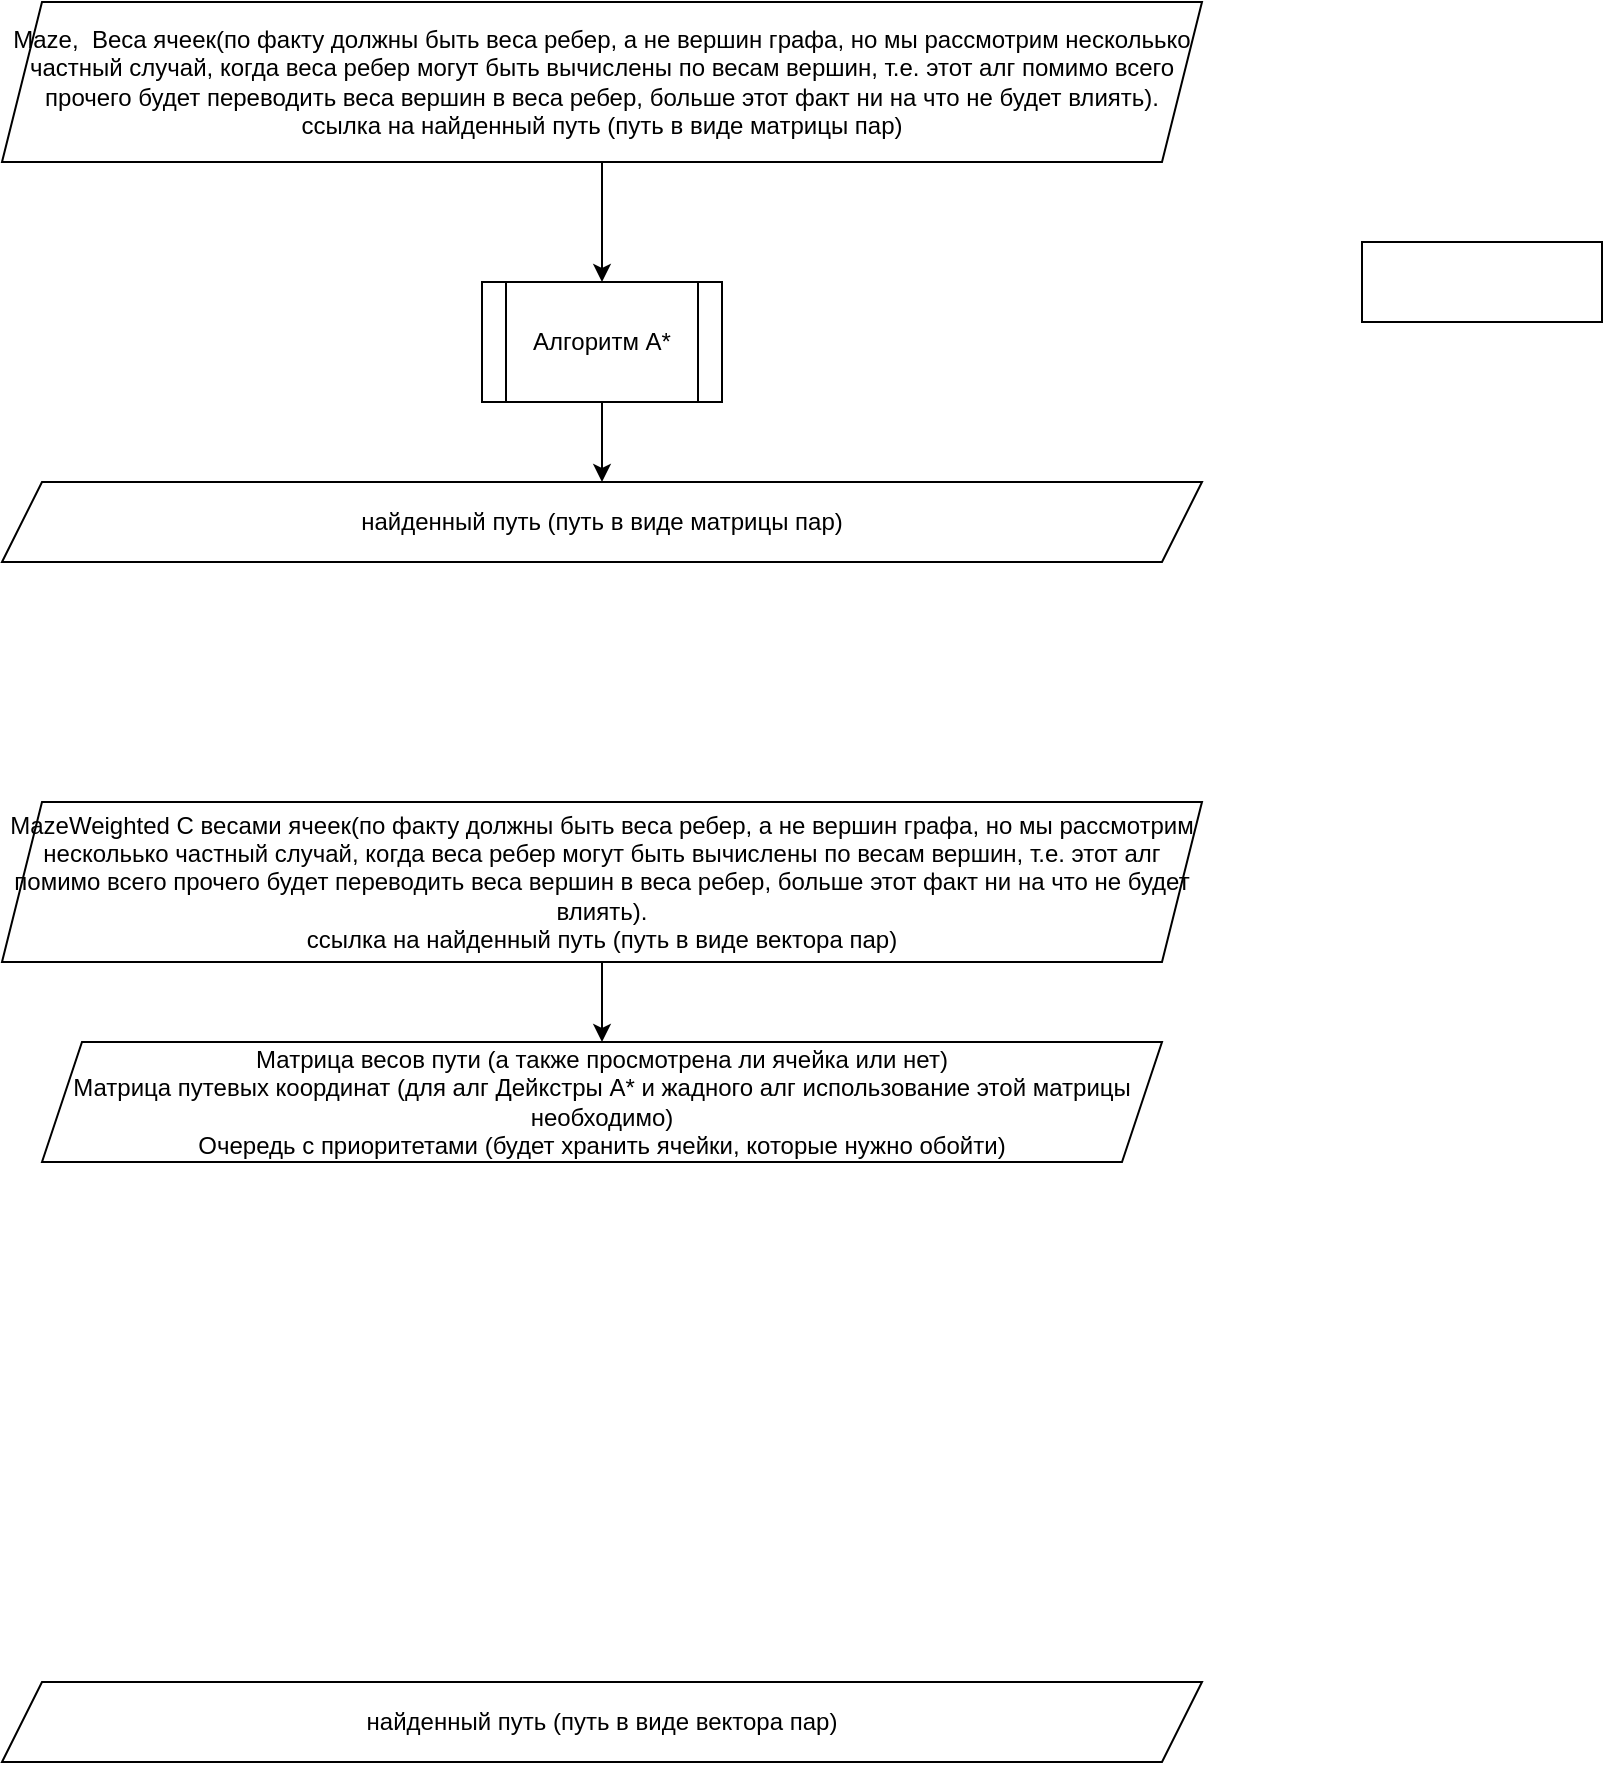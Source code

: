 <mxfile version="14.4.3" type="device"><diagram id="Lipcpzvq5HqGxZ9DC1_w" name="Страница 1"><mxGraphModel dx="1081" dy="694" grid="1" gridSize="10" guides="0" tooltips="1" connect="1" arrows="1" fold="1" page="1" pageScale="1" pageWidth="827" pageHeight="1169" math="0" shadow="0"><root><mxCell id="0"/><mxCell id="1" parent="0"/><mxCell id="QB9g5dLJviQke2_I6TvK-1" value="" style="rounded=0;whiteSpace=wrap;html=1;" vertex="1" parent="1"><mxGeometry x="740" y="160" width="120" height="40" as="geometry"/></mxCell><mxCell id="QB9g5dLJviQke2_I6TvK-6" style="edgeStyle=orthogonalEdgeStyle;rounded=0;orthogonalLoop=1;jettySize=auto;html=1;entryX=0.5;entryY=0;entryDx=0;entryDy=0;" edge="1" parent="1" source="QB9g5dLJviQke2_I6TvK-2" target="QB9g5dLJviQke2_I6TvK-5"><mxGeometry relative="1" as="geometry"/></mxCell><mxCell id="QB9g5dLJviQke2_I6TvK-2" value="Алгоритм А*" style="shape=process;whiteSpace=wrap;html=1;backgroundOutline=1;" vertex="1" parent="1"><mxGeometry x="300" y="180" width="120" height="60" as="geometry"/></mxCell><mxCell id="QB9g5dLJviQke2_I6TvK-4" style="edgeStyle=orthogonalEdgeStyle;rounded=0;orthogonalLoop=1;jettySize=auto;html=1;" edge="1" parent="1" source="QB9g5dLJviQke2_I6TvK-3" target="QB9g5dLJviQke2_I6TvK-2"><mxGeometry relative="1" as="geometry"/></mxCell><mxCell id="QB9g5dLJviQke2_I6TvK-3" value="Maze,&amp;nbsp; Веса ячеек(по факту должны быть веса ребер, а не вершин графа, но мы рассмотрим нескольько частный случай, когда веса ребер могут быть вычислены по весам вершин, т.е. этот алг помимо всего прочего будет переводить веса вершин в веса ребер, больше этот факт ни на что не будет влиять). ссылка на найденный путь (путь в виде матрицы пар)" style="shape=parallelogram;perimeter=parallelogramPerimeter;whiteSpace=wrap;html=1;fixedSize=1;" vertex="1" parent="1"><mxGeometry x="60" y="40" width="600" height="80" as="geometry"/></mxCell><mxCell id="QB9g5dLJviQke2_I6TvK-5" value="найденный путь (путь в виде матрицы пар)" style="shape=parallelogram;perimeter=parallelogramPerimeter;whiteSpace=wrap;html=1;fixedSize=1;" vertex="1" parent="1"><mxGeometry x="60" y="280" width="600" height="40" as="geometry"/></mxCell><mxCell id="QB9g5dLJviQke2_I6TvK-15" style="edgeStyle=orthogonalEdgeStyle;rounded=0;orthogonalLoop=1;jettySize=auto;html=1;" edge="1" parent="1" source="QB9g5dLJviQke2_I6TvK-11" target="QB9g5dLJviQke2_I6TvK-14"><mxGeometry relative="1" as="geometry"/></mxCell><mxCell id="QB9g5dLJviQke2_I6TvK-11" value="MazeWeighted С весами ячеек(по факту должны быть веса ребер, а не вершин графа, но мы рассмотрим нескольько частный случай, когда веса ребер могут быть вычислены по весам вершин, т.е. этот алг помимо всего прочего будет переводить веса вершин в веса ребер, больше этот факт ни на что не будет влиять).&lt;br&gt;ссылка на найденный путь (путь в виде вектора пар)" style="shape=parallelogram;perimeter=parallelogramPerimeter;whiteSpace=wrap;html=1;fixedSize=1;align=center;" vertex="1" parent="1"><mxGeometry x="60" y="440" width="600" height="80" as="geometry"/></mxCell><mxCell id="QB9g5dLJviQke2_I6TvK-12" value="найденный путь (путь в виде вектора пар)" style="shape=parallelogram;perimeter=parallelogramPerimeter;whiteSpace=wrap;html=1;fixedSize=1;" vertex="1" parent="1"><mxGeometry x="60" y="880" width="600" height="40" as="geometry"/></mxCell><mxCell id="QB9g5dLJviQke2_I6TvK-14" value="Матрица весов пути (а также просмотрена ли ячейка или нет)&lt;br&gt;Матрица путевых координат (для алг Дейкстры А* и жадного алг использование этой матрицы необходимо)&lt;br&gt;Очередь с приоритетами (будет хранить ячейки, которые нужно обойти)" style="shape=parallelogram;perimeter=parallelogramPerimeter;whiteSpace=wrap;html=1;fixedSize=1;" vertex="1" parent="1"><mxGeometry x="80" y="560" width="560" height="60" as="geometry"/></mxCell></root></mxGraphModel></diagram></mxfile>